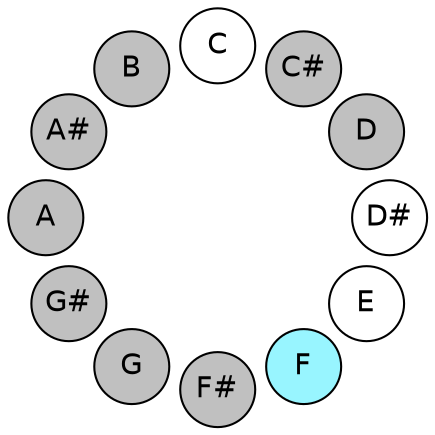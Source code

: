 
graph {

layout = circo;
mindist = .1

node [shape = circle, fontname = Helvetica, margin = 0, style = filled]
edge [style=invis]

subgraph 1 {
	"E" -- "F" -- "F#" -- "G" -- "G#" -- "A" -- "A#" -- "B" -- "C" -- "C#" -- "D" -- "D#" -- "E"
}

"C" [fillcolor = white];
"C#" [fillcolor = gray];
"D" [fillcolor = gray];
"D#" [fillcolor = white];
"E" [fillcolor = white];
"F" [fillcolor = cadetblue1];
"F#" [fillcolor = gray];
"G" [fillcolor = gray];
"G#" [fillcolor = gray];
"A" [fillcolor = gray];
"A#" [fillcolor = gray];
"B" [fillcolor = gray];
}
